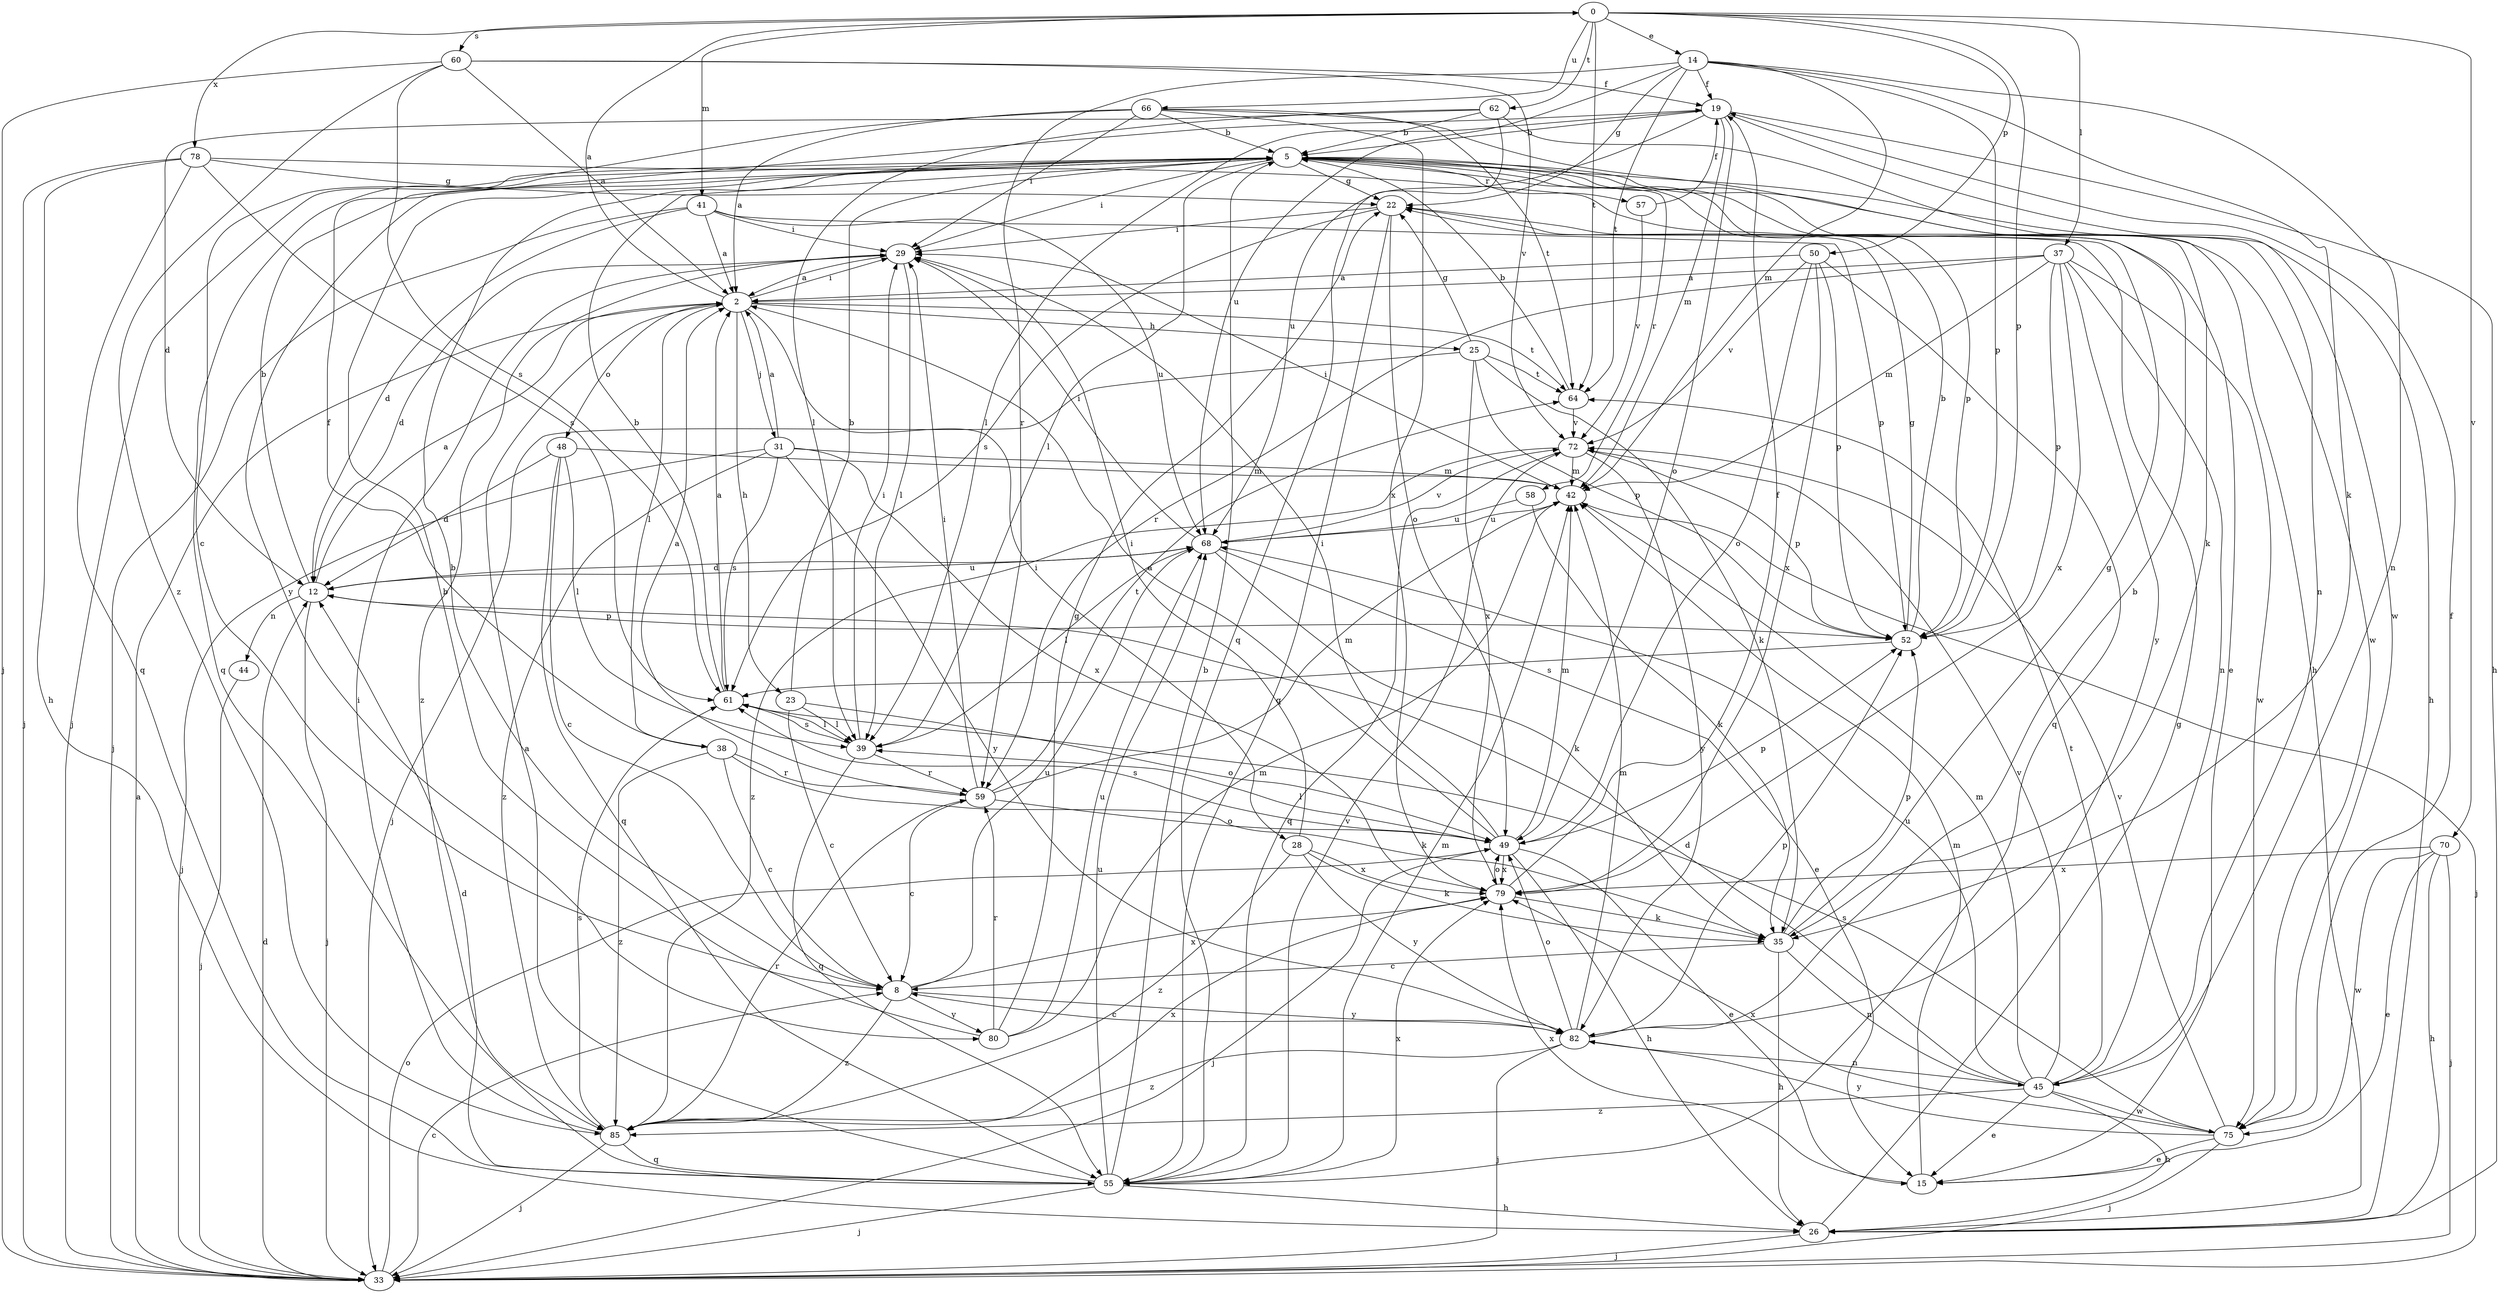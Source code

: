 strict digraph  {
0;
2;
5;
8;
12;
14;
15;
19;
22;
23;
25;
26;
28;
29;
31;
33;
35;
37;
38;
39;
41;
42;
44;
45;
48;
49;
50;
52;
55;
57;
58;
59;
60;
61;
62;
64;
66;
68;
70;
72;
75;
78;
79;
80;
82;
85;
0 -> 14  [label=e];
0 -> 37  [label=l];
0 -> 41  [label=m];
0 -> 50  [label=p];
0 -> 52  [label=p];
0 -> 60  [label=s];
0 -> 62  [label=t];
0 -> 64  [label=t];
0 -> 66  [label=u];
0 -> 70  [label=v];
0 -> 78  [label=x];
2 -> 0  [label=a];
2 -> 23  [label=h];
2 -> 25  [label=h];
2 -> 28  [label=i];
2 -> 29  [label=i];
2 -> 31  [label=j];
2 -> 38  [label=l];
2 -> 48  [label=o];
2 -> 64  [label=t];
5 -> 22  [label=g];
5 -> 26  [label=h];
5 -> 29  [label=i];
5 -> 33  [label=j];
5 -> 35  [label=k];
5 -> 39  [label=l];
5 -> 52  [label=p];
5 -> 55  [label=q];
5 -> 57  [label=r];
5 -> 58  [label=r];
5 -> 75  [label=w];
5 -> 80  [label=y];
8 -> 5  [label=b];
8 -> 68  [label=u];
8 -> 79  [label=x];
8 -> 80  [label=y];
8 -> 82  [label=y];
8 -> 85  [label=z];
12 -> 2  [label=a];
12 -> 5  [label=b];
12 -> 33  [label=j];
12 -> 44  [label=n];
12 -> 52  [label=p];
12 -> 68  [label=u];
14 -> 19  [label=f];
14 -> 22  [label=g];
14 -> 35  [label=k];
14 -> 42  [label=m];
14 -> 45  [label=n];
14 -> 52  [label=p];
14 -> 59  [label=r];
14 -> 64  [label=t];
14 -> 68  [label=u];
15 -> 42  [label=m];
15 -> 79  [label=x];
19 -> 5  [label=b];
19 -> 26  [label=h];
19 -> 39  [label=l];
19 -> 42  [label=m];
19 -> 49  [label=o];
19 -> 68  [label=u];
19 -> 75  [label=w];
22 -> 29  [label=i];
22 -> 49  [label=o];
22 -> 55  [label=q];
22 -> 61  [label=s];
23 -> 5  [label=b];
23 -> 8  [label=c];
23 -> 39  [label=l];
23 -> 49  [label=o];
25 -> 22  [label=g];
25 -> 33  [label=j];
25 -> 35  [label=k];
25 -> 52  [label=p];
25 -> 64  [label=t];
25 -> 79  [label=x];
26 -> 22  [label=g];
26 -> 33  [label=j];
28 -> 29  [label=i];
28 -> 35  [label=k];
28 -> 79  [label=x];
28 -> 82  [label=y];
28 -> 85  [label=z];
29 -> 2  [label=a];
29 -> 12  [label=d];
29 -> 39  [label=l];
29 -> 85  [label=z];
31 -> 2  [label=a];
31 -> 33  [label=j];
31 -> 42  [label=m];
31 -> 61  [label=s];
31 -> 79  [label=x];
31 -> 82  [label=y];
31 -> 85  [label=z];
33 -> 2  [label=a];
33 -> 8  [label=c];
33 -> 12  [label=d];
33 -> 49  [label=o];
35 -> 8  [label=c];
35 -> 22  [label=g];
35 -> 26  [label=h];
35 -> 45  [label=n];
35 -> 52  [label=p];
37 -> 2  [label=a];
37 -> 42  [label=m];
37 -> 45  [label=n];
37 -> 52  [label=p];
37 -> 59  [label=r];
37 -> 75  [label=w];
37 -> 79  [label=x];
37 -> 82  [label=y];
38 -> 8  [label=c];
38 -> 19  [label=f];
38 -> 35  [label=k];
38 -> 59  [label=r];
38 -> 85  [label=z];
39 -> 29  [label=i];
39 -> 55  [label=q];
39 -> 59  [label=r];
39 -> 61  [label=s];
41 -> 2  [label=a];
41 -> 12  [label=d];
41 -> 29  [label=i];
41 -> 33  [label=j];
41 -> 52  [label=p];
41 -> 68  [label=u];
42 -> 29  [label=i];
42 -> 33  [label=j];
42 -> 68  [label=u];
44 -> 33  [label=j];
45 -> 12  [label=d];
45 -> 15  [label=e];
45 -> 26  [label=h];
45 -> 42  [label=m];
45 -> 64  [label=t];
45 -> 68  [label=u];
45 -> 72  [label=v];
45 -> 75  [label=w];
45 -> 85  [label=z];
48 -> 8  [label=c];
48 -> 12  [label=d];
48 -> 39  [label=l];
48 -> 42  [label=m];
48 -> 55  [label=q];
49 -> 2  [label=a];
49 -> 15  [label=e];
49 -> 26  [label=h];
49 -> 29  [label=i];
49 -> 33  [label=j];
49 -> 39  [label=l];
49 -> 42  [label=m];
49 -> 52  [label=p];
49 -> 61  [label=s];
49 -> 79  [label=x];
50 -> 2  [label=a];
50 -> 49  [label=o];
50 -> 52  [label=p];
50 -> 55  [label=q];
50 -> 72  [label=v];
50 -> 79  [label=x];
52 -> 5  [label=b];
52 -> 22  [label=g];
52 -> 61  [label=s];
55 -> 2  [label=a];
55 -> 5  [label=b];
55 -> 12  [label=d];
55 -> 26  [label=h];
55 -> 33  [label=j];
55 -> 42  [label=m];
55 -> 68  [label=u];
55 -> 72  [label=v];
55 -> 79  [label=x];
57 -> 19  [label=f];
57 -> 72  [label=v];
58 -> 35  [label=k];
58 -> 68  [label=u];
59 -> 2  [label=a];
59 -> 8  [label=c];
59 -> 29  [label=i];
59 -> 42  [label=m];
59 -> 49  [label=o];
59 -> 64  [label=t];
60 -> 2  [label=a];
60 -> 19  [label=f];
60 -> 33  [label=j];
60 -> 61  [label=s];
60 -> 72  [label=v];
60 -> 85  [label=z];
61 -> 2  [label=a];
61 -> 5  [label=b];
61 -> 39  [label=l];
62 -> 5  [label=b];
62 -> 12  [label=d];
62 -> 39  [label=l];
62 -> 45  [label=n];
62 -> 55  [label=q];
64 -> 5  [label=b];
64 -> 72  [label=v];
66 -> 2  [label=a];
66 -> 5  [label=b];
66 -> 8  [label=c];
66 -> 26  [label=h];
66 -> 29  [label=i];
66 -> 64  [label=t];
66 -> 79  [label=x];
68 -> 12  [label=d];
68 -> 15  [label=e];
68 -> 29  [label=i];
68 -> 35  [label=k];
68 -> 39  [label=l];
68 -> 72  [label=v];
70 -> 15  [label=e];
70 -> 26  [label=h];
70 -> 33  [label=j];
70 -> 75  [label=w];
70 -> 79  [label=x];
72 -> 42  [label=m];
72 -> 52  [label=p];
72 -> 55  [label=q];
72 -> 82  [label=y];
72 -> 85  [label=z];
75 -> 15  [label=e];
75 -> 19  [label=f];
75 -> 33  [label=j];
75 -> 61  [label=s];
75 -> 72  [label=v];
75 -> 79  [label=x];
75 -> 82  [label=y];
78 -> 15  [label=e];
78 -> 22  [label=g];
78 -> 26  [label=h];
78 -> 33  [label=j];
78 -> 55  [label=q];
78 -> 61  [label=s];
79 -> 19  [label=f];
79 -> 35  [label=k];
79 -> 49  [label=o];
80 -> 5  [label=b];
80 -> 22  [label=g];
80 -> 42  [label=m];
80 -> 59  [label=r];
80 -> 68  [label=u];
82 -> 5  [label=b];
82 -> 8  [label=c];
82 -> 33  [label=j];
82 -> 42  [label=m];
82 -> 45  [label=n];
82 -> 49  [label=o];
82 -> 52  [label=p];
82 -> 85  [label=z];
85 -> 29  [label=i];
85 -> 33  [label=j];
85 -> 55  [label=q];
85 -> 59  [label=r];
85 -> 61  [label=s];
85 -> 79  [label=x];
}
